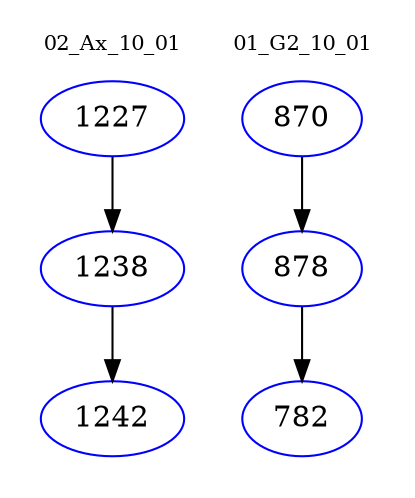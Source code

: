 digraph{
subgraph cluster_0 {
color = white
label = "02_Ax_10_01";
fontsize=10;
T0_1227 [label="1227", color="blue"]
T0_1227 -> T0_1238 [color="black"]
T0_1238 [label="1238", color="blue"]
T0_1238 -> T0_1242 [color="black"]
T0_1242 [label="1242", color="blue"]
}
subgraph cluster_1 {
color = white
label = "01_G2_10_01";
fontsize=10;
T1_870 [label="870", color="blue"]
T1_870 -> T1_878 [color="black"]
T1_878 [label="878", color="blue"]
T1_878 -> T1_782 [color="black"]
T1_782 [label="782", color="blue"]
}
}
